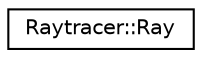 digraph "Graphical Class Hierarchy"
{
 // LATEX_PDF_SIZE
  edge [fontname="Helvetica",fontsize="10",labelfontname="Helvetica",labelfontsize="10"];
  node [fontname="Helvetica",fontsize="10",shape=record];
  rankdir="LR";
  Node0 [label="Raytracer::Ray",height=0.2,width=0.4,color="black", fillcolor="white", style="filled",URL="$classRaytracer_1_1Ray.html",tooltip="Class representing a ray in 3D space."];
}
